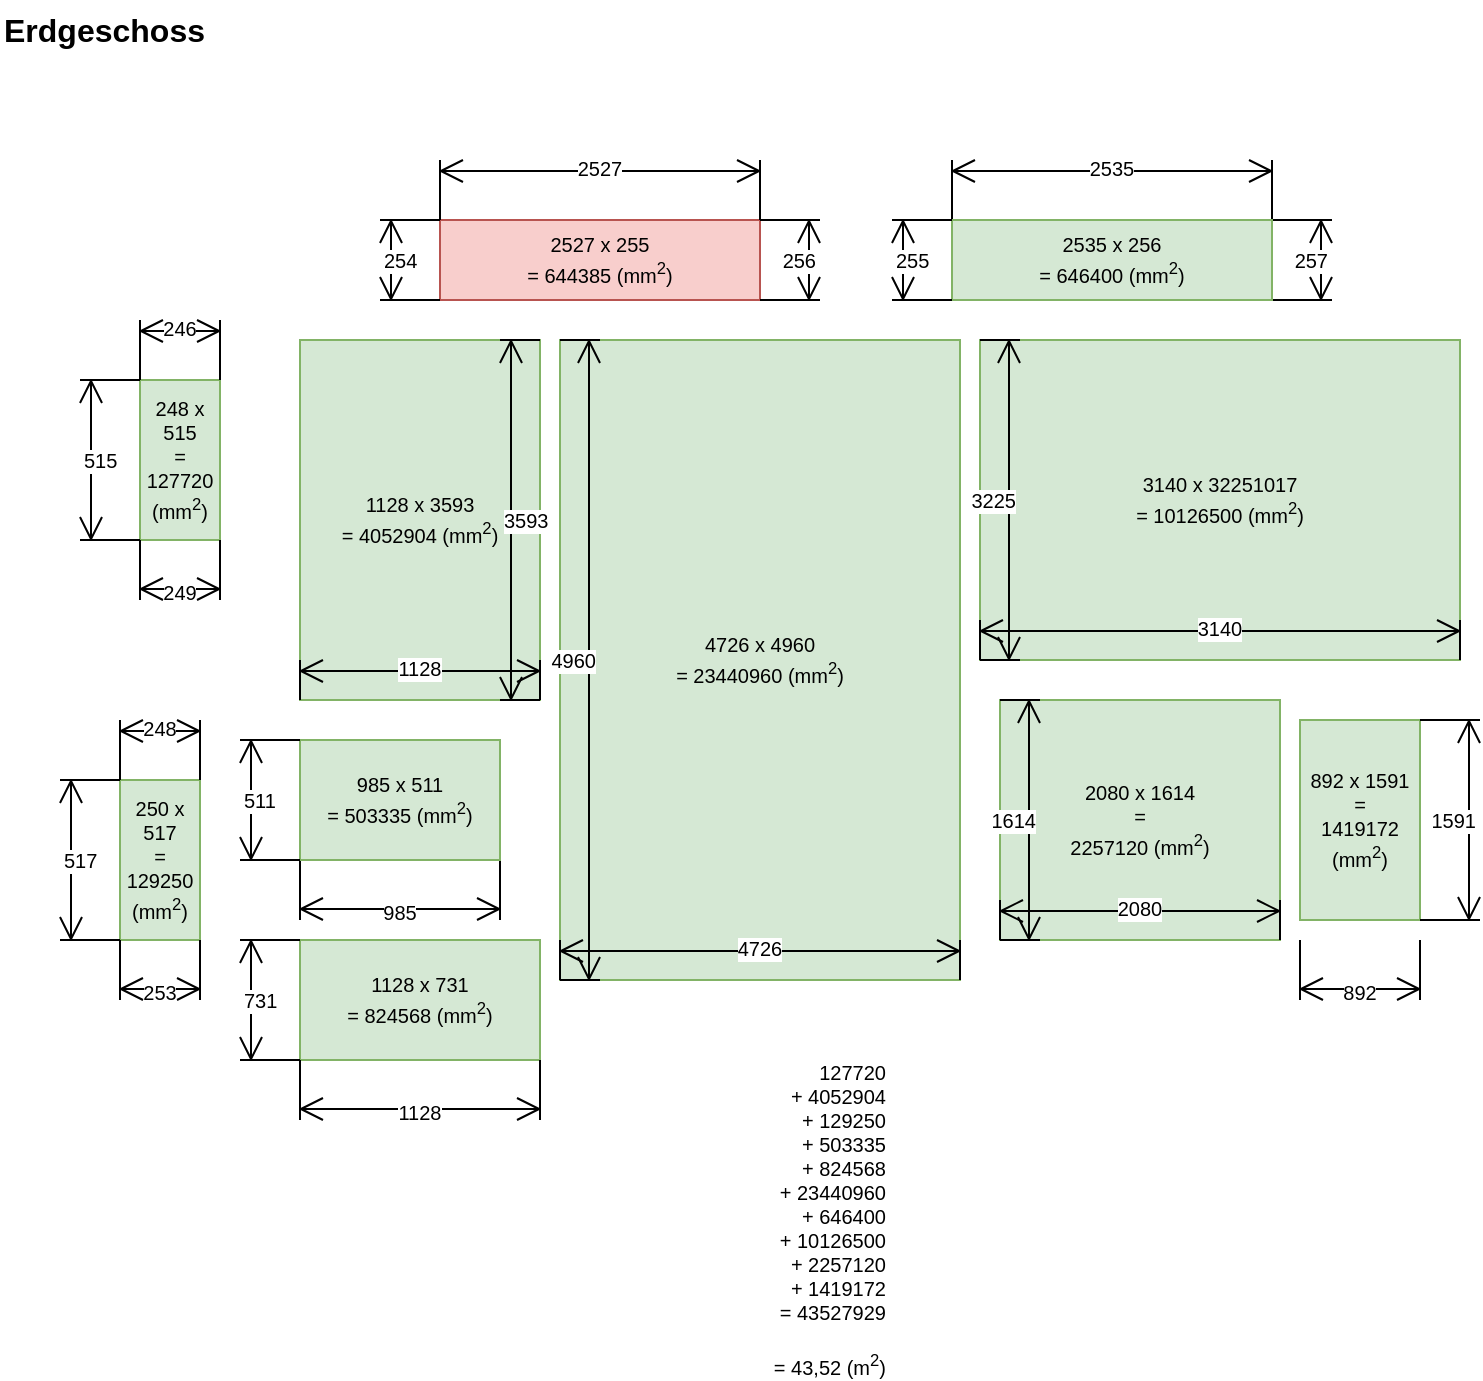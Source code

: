 <mxfile version="20.0.4" type="github" pages="2">
  <diagram id="GN6P7tGJ_L0M5nmcAcI-" name="Erdgeschoss">
    <mxGraphModel dx="1185" dy="635" grid="1" gridSize="10" guides="1" tooltips="1" connect="1" arrows="1" fold="1" page="1" pageScale="1" pageWidth="827" pageHeight="1169" math="0" shadow="0">
      <root>
        <mxCell id="0" />
        <mxCell id="1" parent="0" />
        <mxCell id="nakAse_tgmJTzeun_6DE-19" value="1128 x 3593&lt;br&gt;= 4052904  (mm&lt;sup&gt;2&lt;/sup&gt;)" style="rounded=0;whiteSpace=wrap;html=1;fillColor=#d5e8d4;strokeColor=#82b366;fontSize=10;" vertex="1" parent="1">
          <mxGeometry x="190" y="210" width="120" height="180" as="geometry" />
        </mxCell>
        <mxCell id="nakAse_tgmJTzeun_6DE-1" value="985" style="shape=dimension;whiteSpace=wrap;html=1;align=center;points=[];verticalAlign=bottom;spacingBottom=-5;labelBackgroundColor=#ffffff;fontSize=10;" vertex="1" parent="1">
          <mxGeometry x="190" y="470" width="100" height="30" as="geometry" />
        </mxCell>
        <mxCell id="nakAse_tgmJTzeun_6DE-2" value="3140 x 32251017&lt;br&gt;= 10126500  (mm&lt;sup&gt;2&lt;/sup&gt;)" style="rounded=0;whiteSpace=wrap;html=1;fillColor=#d5e8d4;strokeColor=#82b366;fontSize=10;" vertex="1" parent="1">
          <mxGeometry x="530" y="210" width="240" height="160" as="geometry" />
        </mxCell>
        <mxCell id="nakAse_tgmJTzeun_6DE-3" value="3593" style="shape=dimension;direction=south;whiteSpace=wrap;html=1;align=left;points=[];verticalAlign=middle;labelBackgroundColor=#ffffff;fontSize=10;" vertex="1" parent="1">
          <mxGeometry x="290" y="210" width="20" height="180" as="geometry" />
        </mxCell>
        <mxCell id="nakAse_tgmJTzeun_6DE-4" value="2080 x 1614&lt;br&gt;=&lt;br&gt;2257120 (mm&lt;sup&gt;2&lt;/sup&gt;)" style="rounded=0;whiteSpace=wrap;html=1;fillColor=#d5e8d4;strokeColor=#82b366;fontSize=10;" vertex="1" parent="1">
          <mxGeometry x="540" y="390" width="140" height="120" as="geometry" />
        </mxCell>
        <mxCell id="nakAse_tgmJTzeun_6DE-6" value="257" style="shape=dimension;direction=north;whiteSpace=wrap;html=1;align=right;points=[];verticalAlign=middle;labelBackgroundColor=#ffffff;fontSize=10;" vertex="1" parent="1">
          <mxGeometry x="676" y="150" width="30" height="40" as="geometry" />
        </mxCell>
        <mxCell id="nakAse_tgmJTzeun_6DE-9" value="2535" style="shape=dimension;direction=west;whiteSpace=wrap;html=1;align=center;points=[];verticalAlign=top;spacingTop=-8;labelBackgroundColor=#ffffff;fontSize=10;" vertex="1" parent="1">
          <mxGeometry x="516" y="120" width="160" height="30" as="geometry" />
        </mxCell>
        <mxCell id="nakAse_tgmJTzeun_6DE-12" value="3225" style="shape=dimension;direction=north;whiteSpace=wrap;html=1;align=right;points=[];verticalAlign=middle;labelBackgroundColor=#ffffff;fontSize=10;" vertex="1" parent="1">
          <mxGeometry x="530" y="210" width="20" height="160" as="geometry" />
        </mxCell>
        <mxCell id="nakAse_tgmJTzeun_6DE-14" value="Erdgeschoss" style="text;html=1;strokeColor=none;fillColor=none;align=left;verticalAlign=middle;whiteSpace=wrap;rounded=0;fontStyle=1;fontSize=16;" vertex="1" parent="1">
          <mxGeometry x="40" y="40" width="160" height="30" as="geometry" />
        </mxCell>
        <mxCell id="nakAse_tgmJTzeun_6DE-15" value="2535 x 256&lt;br&gt;= 646400 (mm&lt;sup&gt;2&lt;/sup&gt;)" style="rounded=0;whiteSpace=wrap;html=1;fillColor=#d5e8d4;strokeColor=#82b366;fontSize=10;" vertex="1" parent="1">
          <mxGeometry x="516" y="150" width="160" height="40" as="geometry" />
        </mxCell>
        <mxCell id="nakAse_tgmJTzeun_6DE-16" value="4726 x 4960&lt;br&gt;= 23440960  (mm&lt;sup&gt;2&lt;/sup&gt;)" style="rounded=0;whiteSpace=wrap;html=1;fillColor=#d5e8d4;strokeColor=#82b366;fontSize=10;" vertex="1" parent="1">
          <mxGeometry x="320" y="210" width="200" height="320" as="geometry" />
        </mxCell>
        <mxCell id="nakAse_tgmJTzeun_6DE-17" value="1128 x 731&lt;br&gt;= 824568 (mm&lt;sup&gt;2&lt;/sup&gt;)" style="rounded=0;whiteSpace=wrap;html=1;fillColor=#d5e8d4;strokeColor=#82b366;fontSize=10;" vertex="1" parent="1">
          <mxGeometry x="190" y="510" width="120" height="60" as="geometry" />
        </mxCell>
        <mxCell id="nakAse_tgmJTzeun_6DE-18" value="985 x 511&lt;br&gt;= 503335  (mm&lt;sup&gt;2&lt;/sup&gt;)" style="rounded=0;whiteSpace=wrap;html=1;fillColor=#d5e8d4;strokeColor=#82b366;fontSize=10;" vertex="1" parent="1">
          <mxGeometry x="190" y="410" width="100" height="60" as="geometry" />
        </mxCell>
        <mxCell id="nakAse_tgmJTzeun_6DE-20" value="248 x 515&lt;br&gt;= 127720&lt;br&gt;(mm&lt;sup&gt;2&lt;/sup&gt;)" style="rounded=0;whiteSpace=wrap;html=1;fillColor=#d5e8d4;strokeColor=#82b366;fontSize=10;" vertex="1" parent="1">
          <mxGeometry x="110" y="230" width="40" height="80" as="geometry" />
        </mxCell>
        <mxCell id="nakAse_tgmJTzeun_6DE-21" value="250 x 517&lt;br&gt;= 129250  (mm&lt;sup&gt;2&lt;/sup&gt;)" style="rounded=0;whiteSpace=wrap;html=1;fillColor=#d5e8d4;strokeColor=#82b366;fontSize=10;" vertex="1" parent="1">
          <mxGeometry x="100" y="430" width="40" height="80" as="geometry" />
        </mxCell>
        <mxCell id="nakAse_tgmJTzeun_6DE-22" value="2527 x 255&lt;br&gt;= 644385 (mm&lt;sup&gt;2&lt;/sup&gt;)" style="rounded=0;whiteSpace=wrap;html=1;fillColor=#f8cecc;strokeColor=#b85450;fontSize=10;" vertex="1" parent="1">
          <mxGeometry x="260" y="150" width="160" height="40" as="geometry" />
        </mxCell>
        <mxCell id="nakAse_tgmJTzeun_6DE-23" value="892 x 1591&lt;br&gt;=&lt;br&gt;1419172 (mm&lt;sup&gt;2&lt;/sup&gt;)" style="rounded=0;whiteSpace=wrap;html=1;fillColor=#d5e8d4;strokeColor=#82b366;fontSize=10;" vertex="1" parent="1">
          <mxGeometry x="690" y="400" width="60" height="100" as="geometry" />
        </mxCell>
        <mxCell id="nakAse_tgmJTzeun_6DE-25" value="255" style="shape=dimension;direction=south;whiteSpace=wrap;html=1;align=left;points=[];verticalAlign=middle;labelBackgroundColor=#ffffff;fontSize=10;" vertex="1" parent="1">
          <mxGeometry x="486" y="150" width="30" height="40" as="geometry" />
        </mxCell>
        <mxCell id="nakAse_tgmJTzeun_6DE-26" value="256" style="shape=dimension;direction=north;whiteSpace=wrap;html=1;align=right;points=[];verticalAlign=middle;labelBackgroundColor=#ffffff;fontSize=10;" vertex="1" parent="1">
          <mxGeometry x="420" y="150" width="30" height="40" as="geometry" />
        </mxCell>
        <mxCell id="nakAse_tgmJTzeun_6DE-27" value="254" style="shape=dimension;direction=south;whiteSpace=wrap;html=1;align=left;points=[];verticalAlign=middle;labelBackgroundColor=#ffffff;fontSize=10;" vertex="1" parent="1">
          <mxGeometry x="230" y="150" width="30" height="40" as="geometry" />
        </mxCell>
        <mxCell id="nakAse_tgmJTzeun_6DE-28" value="2527" style="shape=dimension;direction=west;whiteSpace=wrap;html=1;align=center;points=[];verticalAlign=top;spacingTop=-8;labelBackgroundColor=#ffffff;fontSize=10;" vertex="1" parent="1">
          <mxGeometry x="260" y="120" width="160" height="30" as="geometry" />
        </mxCell>
        <mxCell id="nakAse_tgmJTzeun_6DE-29" value="3140" style="shape=dimension;direction=west;whiteSpace=wrap;html=1;align=center;points=[];verticalAlign=top;spacingTop=-8;labelBackgroundColor=#ffffff;fontSize=10;" vertex="1" parent="1">
          <mxGeometry x="530" y="350" width="240" height="20" as="geometry" />
        </mxCell>
        <mxCell id="nakAse_tgmJTzeun_6DE-31" value="1128" style="shape=dimension;direction=west;whiteSpace=wrap;html=1;align=center;points=[];verticalAlign=top;spacingTop=-8;labelBackgroundColor=#ffffff;fontSize=10;" vertex="1" parent="1">
          <mxGeometry x="190" y="370" width="120" height="20" as="geometry" />
        </mxCell>
        <mxCell id="nakAse_tgmJTzeun_6DE-32" value="731" style="shape=dimension;direction=south;whiteSpace=wrap;html=1;align=left;points=[];verticalAlign=middle;labelBackgroundColor=#ffffff;fontSize=10;" vertex="1" parent="1">
          <mxGeometry x="160" y="510" width="30" height="60" as="geometry" />
        </mxCell>
        <mxCell id="nakAse_tgmJTzeun_6DE-33" value="511" style="shape=dimension;direction=south;whiteSpace=wrap;html=1;align=left;points=[];verticalAlign=middle;labelBackgroundColor=#ffffff;fontSize=10;" vertex="1" parent="1">
          <mxGeometry x="160" y="410" width="30" height="60" as="geometry" />
        </mxCell>
        <mxCell id="nakAse_tgmJTzeun_6DE-35" value="4960" style="shape=dimension;direction=north;whiteSpace=wrap;html=1;align=right;points=[];verticalAlign=middle;labelBackgroundColor=#ffffff;fontSize=10;" vertex="1" parent="1">
          <mxGeometry x="320" y="210" width="20" height="320" as="geometry" />
        </mxCell>
        <mxCell id="nakAse_tgmJTzeun_6DE-36" value="515" style="shape=dimension;direction=south;whiteSpace=wrap;html=1;align=left;points=[];verticalAlign=middle;labelBackgroundColor=#ffffff;fontSize=10;" vertex="1" parent="1">
          <mxGeometry x="80" y="230" width="30" height="80" as="geometry" />
        </mxCell>
        <mxCell id="nakAse_tgmJTzeun_6DE-37" value="517" style="shape=dimension;direction=south;whiteSpace=wrap;html=1;align=left;points=[];verticalAlign=middle;labelBackgroundColor=#ffffff;fontSize=10;" vertex="1" parent="1">
          <mxGeometry x="70" y="430" width="30" height="80" as="geometry" />
        </mxCell>
        <mxCell id="nakAse_tgmJTzeun_6DE-38" value="246" style="shape=dimension;direction=west;whiteSpace=wrap;html=1;align=center;points=[];verticalAlign=top;spacingTop=-8;labelBackgroundColor=#ffffff;fontSize=10;" vertex="1" parent="1">
          <mxGeometry x="110" y="200" width="40" height="30" as="geometry" />
        </mxCell>
        <mxCell id="nakAse_tgmJTzeun_6DE-39" value="249" style="shape=dimension;whiteSpace=wrap;html=1;align=center;points=[];verticalAlign=bottom;spacingBottom=-5;labelBackgroundColor=#ffffff;fontSize=10;" vertex="1" parent="1">
          <mxGeometry x="110" y="310" width="40" height="30" as="geometry" />
        </mxCell>
        <mxCell id="nakAse_tgmJTzeun_6DE-40" value="248" style="shape=dimension;direction=west;whiteSpace=wrap;html=1;align=center;points=[];verticalAlign=top;spacingTop=-8;labelBackgroundColor=#ffffff;fontSize=10;" vertex="1" parent="1">
          <mxGeometry x="100" y="400" width="40" height="30" as="geometry" />
        </mxCell>
        <mxCell id="nakAse_tgmJTzeun_6DE-42" value="253" style="shape=dimension;whiteSpace=wrap;html=1;align=center;points=[];verticalAlign=bottom;spacingBottom=-5;labelBackgroundColor=#ffffff;fontSize=10;" vertex="1" parent="1">
          <mxGeometry x="100" y="510" width="40" height="30" as="geometry" />
        </mxCell>
        <mxCell id="nakAse_tgmJTzeun_6DE-44" value="892" style="shape=dimension;whiteSpace=wrap;html=1;align=center;points=[];verticalAlign=bottom;spacingBottom=-5;labelBackgroundColor=#ffffff;fontSize=10;" vertex="1" parent="1">
          <mxGeometry x="690" y="510" width="60" height="30" as="geometry" />
        </mxCell>
        <mxCell id="nakAse_tgmJTzeun_6DE-46" value="1591" style="shape=dimension;direction=north;whiteSpace=wrap;html=1;align=right;points=[];verticalAlign=middle;labelBackgroundColor=#ffffff;fontSize=10;" vertex="1" parent="1">
          <mxGeometry x="750" y="400" width="30" height="100" as="geometry" />
        </mxCell>
        <mxCell id="nakAse_tgmJTzeun_6DE-48" value="&lt;div&gt;127720&lt;/div&gt;&lt;div&gt;+ 4052904&lt;br&gt;+ 129250&lt;br&gt;+ 503335&lt;br&gt;+ 824568&lt;br&gt;+ 23440960&lt;br&gt;+ 646400&lt;br&gt;+ 10126500&lt;br&gt;+ 2257120&lt;br&gt;+ 1419172&lt;/div&gt;&lt;div&gt;= 43527929&lt;br&gt;&lt;/div&gt;&lt;br&gt;= 43,52 (m&lt;sup&gt;2&lt;/sup&gt;)" style="text;html=1;strokeColor=none;fillColor=none;align=right;verticalAlign=middle;whiteSpace=wrap;rounded=0;fontSize=10;fontColor=none;" vertex="1" parent="1">
          <mxGeometry x="385" y="590" width="100" height="120" as="geometry" />
        </mxCell>
        <mxCell id="93Z_Vi_R_FymRmdtfYBb-1" value="1128" style="shape=dimension;whiteSpace=wrap;html=1;align=center;points=[];verticalAlign=bottom;spacingBottom=-5;labelBackgroundColor=#ffffff;fontSize=10;" vertex="1" parent="1">
          <mxGeometry x="190" y="570" width="120" height="30" as="geometry" />
        </mxCell>
        <mxCell id="93Z_Vi_R_FymRmdtfYBb-2" value="4726" style="shape=dimension;direction=west;whiteSpace=wrap;html=1;align=center;points=[];verticalAlign=top;spacingTop=-8;labelBackgroundColor=#ffffff;fontSize=10;" vertex="1" parent="1">
          <mxGeometry x="320" y="510" width="200" height="20" as="geometry" />
        </mxCell>
        <mxCell id="93Z_Vi_R_FymRmdtfYBb-3" value="1614" style="shape=dimension;direction=north;whiteSpace=wrap;html=1;align=right;points=[];verticalAlign=middle;labelBackgroundColor=#ffffff;fontSize=10;" vertex="1" parent="1">
          <mxGeometry x="540" y="390" width="20" height="120" as="geometry" />
        </mxCell>
        <mxCell id="93Z_Vi_R_FymRmdtfYBb-4" value="2080" style="shape=dimension;direction=west;whiteSpace=wrap;html=1;align=center;points=[];verticalAlign=top;spacingTop=-8;labelBackgroundColor=#ffffff;fontSize=10;" vertex="1" parent="1">
          <mxGeometry x="540" y="490" width="140" height="20" as="geometry" />
        </mxCell>
      </root>
    </mxGraphModel>
  </diagram>
  <diagram id="7Uqua8-ZGNzeevewHW8E" name="Obergeschoss">
    <mxGraphModel dx="1422" dy="762" grid="1" gridSize="10" guides="1" tooltips="1" connect="1" arrows="1" fold="1" page="1" pageScale="1" pageWidth="827" pageHeight="1169" math="0" shadow="0">
      <root>
        <mxCell id="0" />
        <mxCell id="1" parent="0" />
        <mxCell id="mR10VCvhLU0pNRm5Iihg-1" value="Obergeschoss" style="text;html=1;strokeColor=none;fillColor=none;align=left;verticalAlign=middle;whiteSpace=wrap;rounded=0;fontStyle=1;fontSize=16;" vertex="1" parent="1">
          <mxGeometry x="40" y="40" width="160" height="30" as="geometry" />
        </mxCell>
        <mxCell id="QEtKRYTqvnwMKwyG-rI7-1" value="265" style="shape=dimension;whiteSpace=wrap;html=1;align=center;points=[];verticalAlign=bottom;spacingBottom=-5;labelBackgroundColor=#ffffff;fontSize=10;" vertex="1" parent="1">
          <mxGeometry x="579.5" y="1040" width="40" height="30" as="geometry" />
        </mxCell>
        <mxCell id="QEtKRYTqvnwMKwyG-rI7-2" value="0%" style="rounded=0;whiteSpace=wrap;html=1;fillColor=#f8cecc;strokeColor=#b85450;fontSize=10;" vertex="1" parent="1">
          <mxGeometry x="120" y="840" width="80" height="240" as="geometry" />
        </mxCell>
        <mxCell id="QEtKRYTqvnwMKwyG-rI7-3" value="3987" style="shape=dimension;direction=south;whiteSpace=wrap;html=1;align=left;points=[];verticalAlign=middle;labelBackgroundColor=#ffffff;fontSize=10;" vertex="1" parent="1">
          <mxGeometry x="90" y="840" width="30" height="240" as="geometry" />
        </mxCell>
        <mxCell id="QEtKRYTqvnwMKwyG-rI7-4" value="265 x 2527 = 669655 (mm&lt;sup&gt;2&lt;/sup&gt;)" style="rounded=0;whiteSpace=wrap;html=1;fillColor=#d5e8d4;strokeColor=#82b366;fontSize=10;" vertex="1" parent="1">
          <mxGeometry x="579.5" y="880" width="40" height="160" as="geometry" />
        </mxCell>
        <mxCell id="QEtKRYTqvnwMKwyG-rI7-5" value="2527" style="shape=dimension;direction=north;whiteSpace=wrap;html=1;align=right;points=[];verticalAlign=middle;labelBackgroundColor=#ffffff;fontSize=10;" vertex="1" parent="1">
          <mxGeometry x="619.5" y="880" width="30" height="160" as="geometry" />
        </mxCell>
        <mxCell id="QEtKRYTqvnwMKwyG-rI7-6" value="1734 X 3987 = 6913458 (mm&lt;sup&gt;2&lt;/sup&gt;) &lt;br&gt;&lt;br&gt;&lt;div&gt;davon 50% ergibt&lt;/div&gt;&lt;div&gt;&lt;br&gt;&lt;/div&gt;&lt;div&gt;3456729 (mm&lt;sup&gt;2&lt;/sup&gt;)&lt;/div&gt;" style="rounded=0;whiteSpace=wrap;html=1;fillColor=#ffe6cc;strokeColor=#d79b00;fontSize=10;" vertex="1" parent="1">
          <mxGeometry x="200" y="840" width="160" height="240" as="geometry" />
        </mxCell>
        <mxCell id="QEtKRYTqvnwMKwyG-rI7-7" value="2807 x 3987 = 11191509 (mm&lt;sup&gt;2&lt;/sup&gt;)" style="rounded=0;whiteSpace=wrap;html=1;fillColor=#d5e8d4;strokeColor=#82b366;fontSize=10;" vertex="1" parent="1">
          <mxGeometry x="360" y="840" width="200" height="240" as="geometry" />
        </mxCell>
        <mxCell id="QEtKRYTqvnwMKwyG-rI7-10" value="2807" style="shape=dimension;whiteSpace=wrap;html=1;align=center;points=[];verticalAlign=bottom;spacingBottom=-5;labelBackgroundColor=#ffffff;fontSize=10;" vertex="1" parent="1">
          <mxGeometry x="360" y="1080" width="200" height="30" as="geometry" />
        </mxCell>
        <mxCell id="QEtKRYTqvnwMKwyG-rI7-12" value="1734" style="shape=dimension;whiteSpace=wrap;html=1;align=center;points=[];verticalAlign=bottom;spacingBottom=-5;labelBackgroundColor=#ffffff;fontSize=10;" vertex="1" parent="1">
          <mxGeometry x="200" y="1080" width="160" height="30" as="geometry" />
        </mxCell>
        <mxCell id="QEtKRYTqvnwMKwyG-rI7-13" value="3456729&lt;br&gt;&lt;div&gt;+ 11191509&lt;br&gt;+ 669655&lt;br&gt;=&amp;nbsp; 15317893 (mm&lt;sup&gt;2&lt;/sup&gt;)&lt;br&gt;&lt;/div&gt;&lt;br&gt;&lt;br&gt;= 15,317893 (m&lt;sup&gt;2&lt;/sup&gt;)" style="text;html=1;strokeColor=none;fillColor=none;align=right;verticalAlign=middle;whiteSpace=wrap;rounded=0;fontSize=10;fontColor=none;" vertex="1" parent="1">
          <mxGeometry x="690" y="820" width="100" height="40" as="geometry" />
        </mxCell>
        <mxCell id="QEtKRYTqvnwMKwyG-rI7-14" value="261" style="shape=dimension;whiteSpace=wrap;html=1;align=center;points=[];verticalAlign=bottom;spacingBottom=-5;labelBackgroundColor=#ffffff;fontSize=10;" vertex="1" parent="1">
          <mxGeometry x="630" y="340" width="40" height="30" as="geometry" />
        </mxCell>
        <mxCell id="QEtKRYTqvnwMKwyG-rI7-15" value="0%" style="rounded=0;whiteSpace=wrap;html=1;fillColor=#f8cecc;strokeColor=#b85450;fontSize=10;" vertex="1" parent="1">
          <mxGeometry x="120" y="120" width="80" height="280" as="geometry" />
        </mxCell>
        <mxCell id="QEtKRYTqvnwMKwyG-rI7-16" value="3987" style="shape=dimension;direction=south;whiteSpace=wrap;html=1;align=left;points=[];verticalAlign=middle;labelBackgroundColor=#ffffff;fontSize=10;" vertex="1" parent="1">
          <mxGeometry x="90" y="120" width="30" height="280" as="geometry" />
        </mxCell>
        <mxCell id="QEtKRYTqvnwMKwyG-rI7-17" value="261 x 2534 = ? (mm&lt;sup&gt;2&lt;/sup&gt;)" style="rounded=0;whiteSpace=wrap;html=1;fillColor=#d5e8d4;strokeColor=#82b366;fontSize=10;" vertex="1" parent="1">
          <mxGeometry x="630" y="180" width="40" height="160" as="geometry" />
        </mxCell>
        <mxCell id="QEtKRYTqvnwMKwyG-rI7-18" value="2534" style="shape=dimension;direction=north;whiteSpace=wrap;html=1;align=right;points=[];verticalAlign=middle;labelBackgroundColor=#ffffff;fontSize=10;" vertex="1" parent="1">
          <mxGeometry x="670" y="180" width="30" height="160" as="geometry" />
        </mxCell>
        <mxCell id="QEtKRYTqvnwMKwyG-rI7-19" value="1734 X 3987 = 6913458 (mm&lt;sup&gt;2&lt;/sup&gt;) &lt;br&gt;&lt;br&gt;&lt;div&gt;davon 50% ergibt&lt;/div&gt;&lt;div&gt;&lt;br&gt;&lt;/div&gt;&lt;div&gt;3456729 (mm&lt;sup&gt;2&lt;/sup&gt;)&lt;/div&gt;" style="rounded=0;whiteSpace=wrap;html=1;fillColor=#ffe6cc;strokeColor=#d79b00;fontSize=10;" vertex="1" parent="1">
          <mxGeometry x="200" y="120" width="160" height="280" as="geometry" />
        </mxCell>
        <mxCell id="QEtKRYTqvnwMKwyG-rI7-20" value="2807 x 3987 = 11191509 (mm&lt;sup&gt;2&lt;/sup&gt;)" style="rounded=0;whiteSpace=wrap;html=1;fillColor=#d5e8d4;strokeColor=#82b366;fontSize=10;" vertex="1" parent="1">
          <mxGeometry x="360" y="120" width="200" height="280" as="geometry" />
        </mxCell>
        <mxCell id="QEtKRYTqvnwMKwyG-rI7-25" value="1734" style="shape=dimension;whiteSpace=wrap;html=1;align=center;points=[];verticalAlign=bottom;spacingBottom=-5;labelBackgroundColor=#ffffff;fontSize=10;" vertex="1" parent="1">
          <mxGeometry x="200" y="400" width="160" height="30" as="geometry" />
        </mxCell>
        <mxCell id="Afc7aII70mUGMCps7ihf-1" value="1725" style="shape=dimension;direction=south;whiteSpace=wrap;html=1;align=left;points=[];verticalAlign=middle;labelBackgroundColor=#ffffff;fontSize=10;" vertex="1" parent="1">
          <mxGeometry x="120" y="580" width="30" height="160" as="geometry" />
        </mxCell>
        <mxCell id="Afc7aII70mUGMCps7ihf-2" value="1725 x 1080&lt;br&gt;= 1863000 (mm&lt;sup&gt;2&lt;/sup&gt;)" style="rounded=0;whiteSpace=wrap;html=1;fillColor=#d5e8d4;strokeColor=#82b366;fontSize=10;" vertex="1" parent="1">
          <mxGeometry x="150" y="580" width="80" height="160" as="geometry" />
        </mxCell>
        <mxCell id="Afc7aII70mUGMCps7ihf-3" value="1080" style="shape=dimension;whiteSpace=wrap;html=1;align=center;points=[];verticalAlign=bottom;spacingBottom=-5;labelBackgroundColor=#ffffff;fontSize=10;" vertex="1" parent="1">
          <mxGeometry x="150" y="740" width="80" height="30" as="geometry" />
        </mxCell>
        <mxCell id="lJlIjVoFZt-crFqo6wyp-1" value="1361" style="shape=dimension;whiteSpace=wrap;html=1;align=center;points=[];verticalAlign=bottom;spacingBottom=-5;labelBackgroundColor=#ffffff;fontSize=10;" vertex="1" parent="1">
          <mxGeometry x="350" y="740" width="199" height="30" as="geometry" />
        </mxCell>
        <mxCell id="lJlIjVoFZt-crFqo6wyp-2" value="1361 x 1017 = 1384137  (mm&lt;sup&gt;2&lt;/sup&gt;)" style="rounded=0;whiteSpace=wrap;html=1;fillColor=#d5e8d4;strokeColor=#82b366;fontSize=10;" vertex="1" parent="1">
          <mxGeometry x="350" y="620" width="199" height="120" as="geometry" />
        </mxCell>
        <mxCell id="lJlIjVoFZt-crFqo6wyp-3" value="1184" style="shape=dimension;direction=south;whiteSpace=wrap;html=1;align=left;points=[];verticalAlign=middle;labelBackgroundColor=#ffffff;fontSize=10;" vertex="1" parent="1">
          <mxGeometry x="320" y="580" width="30" height="160" as="geometry" />
        </mxCell>
        <mxCell id="lJlIjVoFZt-crFqo6wyp-4" value="1183 x 171 = 202293 (mm&lt;sup&gt;2&lt;/sup&gt;)" style="rounded=0;whiteSpace=wrap;html=1;fillColor=#d5e8d4;strokeColor=#82b366;fontSize=10;" vertex="1" parent="1">
          <mxGeometry x="350" y="580" width="159" height="40" as="geometry" />
        </mxCell>
        <mxCell id="lJlIjVoFZt-crFqo6wyp-5" value="" style="rounded=0;whiteSpace=wrap;html=1;fillColor=#f8cecc;strokeColor=#b85450;fontSize=10;" vertex="1" parent="1">
          <mxGeometry x="549" y="660" width="40" height="80" as="geometry" />
        </mxCell>
        <mxCell id="lJlIjVoFZt-crFqo6wyp-6" value="171" style="shape=dimension;direction=north;whiteSpace=wrap;html=1;align=right;points=[];verticalAlign=middle;labelBackgroundColor=#ffffff;fontSize=10;" vertex="1" parent="1">
          <mxGeometry x="589" y="580" width="31" height="40" as="geometry" />
        </mxCell>
        <mxCell id="lJlIjVoFZt-crFqo6wyp-7" value="256" style="shape=dimension;direction=north;whiteSpace=wrap;html=1;align=right;points=[];verticalAlign=middle;labelBackgroundColor=#ffffff;fontSize=10;" vertex="1" parent="1">
          <mxGeometry x="589" y="620" width="31" height="40" as="geometry" />
        </mxCell>
        <mxCell id="lJlIjVoFZt-crFqo6wyp-8" value="760" style="shape=dimension;direction=north;whiteSpace=wrap;html=1;align=right;points=[];verticalAlign=middle;labelBackgroundColor=#ffffff;fontSize=10;" vertex="1" parent="1">
          <mxGeometry x="589" y="660" width="31" height="80" as="geometry" />
        </mxCell>
        <mxCell id="lJlIjVoFZt-crFqo6wyp-9" value="1183" style="shape=dimension;direction=west;whiteSpace=wrap;html=1;align=center;points=[];verticalAlign=top;spacingTop=-8;labelBackgroundColor=#ffffff;fontSize=10;" vertex="1" parent="1">
          <mxGeometry x="350" y="550" width="159" height="30" as="geometry" />
        </mxCell>
        <mxCell id="lJlIjVoFZt-crFqo6wyp-10" value="177" style="shape=dimension;direction=west;whiteSpace=wrap;html=1;align=center;points=[];verticalAlign=top;spacingTop=-8;labelBackgroundColor=#ffffff;fontSize=10;" vertex="1" parent="1">
          <mxGeometry x="509" y="550" width="40" height="30" as="geometry" />
        </mxCell>
        <mxCell id="lJlIjVoFZt-crFqo6wyp-11" value="265" style="shape=dimension;direction=west;whiteSpace=wrap;html=1;align=center;points=[];verticalAlign=top;spacingTop=-8;labelBackgroundColor=#ffffff;fontSize=10;" vertex="1" parent="1">
          <mxGeometry x="549" y="550" width="40" height="30" as="geometry" />
        </mxCell>
        <mxCell id="lJlIjVoFZt-crFqo6wyp-12" value="1017" style="shape=dimension;direction=north;whiteSpace=wrap;html=1;align=right;points=[];verticalAlign=middle;labelBackgroundColor=#ffffff;fontSize=10;" vertex="1" parent="1">
          <mxGeometry x="629" y="620" width="31" height="120" as="geometry" />
        </mxCell>
        <mxCell id="lJlIjVoFZt-crFqo6wyp-13" value="?" style="shape=dimension;direction=west;whiteSpace=wrap;html=1;align=center;points=[];verticalAlign=top;spacingTop=-8;labelBackgroundColor=#ffffff;fontSize=10;" vertex="1" parent="1">
          <mxGeometry x="200" y="90" width="360" height="30" as="geometry" />
        </mxCell>
        <mxCell id="lJlIjVoFZt-crFqo6wyp-14" value="4541" style="shape=dimension;direction=west;whiteSpace=wrap;html=1;align=center;points=[];verticalAlign=top;spacingTop=-8;labelBackgroundColor=#ffffff;fontSize=10;" vertex="1" parent="1">
          <mxGeometry x="200" y="810" width="360" height="30" as="geometry" />
        </mxCell>
        <mxCell id="Dl9BXy3yVw5zxaDEWwgR-2" value="556 x 1359&lt;br&gt;=&lt;br&gt;? (mm&lt;sup&gt;2&lt;/sup&gt;)" style="rounded=0;whiteSpace=wrap;html=1;fillColor=#d5e8d4;strokeColor=#82b366;fontSize=10;" vertex="1" parent="1">
          <mxGeometry x="440" y="420" width="120" height="60" as="geometry" />
        </mxCell>
        <mxCell id="Dl9BXy3yVw5zxaDEWwgR-3" value="2527" style="shape=dimension;direction=north;whiteSpace=wrap;html=1;align=right;points=[];verticalAlign=middle;labelBackgroundColor=#ffffff;fontSize=10;" vertex="1" parent="1">
          <mxGeometry x="710" y="380" width="30" height="160" as="geometry" />
        </mxCell>
        <mxCell id="Dl9BXy3yVw5zxaDEWwgR-4" value="556" style="shape=dimension;direction=south;whiteSpace=wrap;html=1;align=left;points=[];verticalAlign=middle;labelBackgroundColor=#ffffff;fontSize=10;" vertex="1" parent="1">
          <mxGeometry x="410" y="420" width="30" height="60" as="geometry" />
        </mxCell>
        <mxCell id="Dl9BXy3yVw5zxaDEWwgR-5" value="1359" style="shape=dimension;whiteSpace=wrap;html=1;align=center;points=[];verticalAlign=bottom;spacingBottom=-5;labelBackgroundColor=#ffffff;fontSize=10;" vertex="1" parent="1">
          <mxGeometry x="440" y="480" width="120" height="30" as="geometry" />
        </mxCell>
        <mxCell id="Dl9BXy3yVw5zxaDEWwgR-6" value="510 x 250 =&lt;br&gt;? (mm&lt;sup&gt;2&lt;/sup&gt;)" style="rounded=0;whiteSpace=wrap;html=1;fillColor=#d5e8d4;strokeColor=#82b366;fontSize=10;" vertex="1" parent="1">
          <mxGeometry x="630" y="80" width="120" height="40" as="geometry" />
        </mxCell>
        <mxCell id="Dl9BXy3yVw5zxaDEWwgR-7" value="250" style="shape=dimension;direction=south;whiteSpace=wrap;html=1;align=left;points=[];verticalAlign=middle;labelBackgroundColor=#ffffff;fontSize=10;" vertex="1" parent="1">
          <mxGeometry x="600" y="80" width="30" height="40" as="geometry" />
        </mxCell>
        <mxCell id="Dl9BXy3yVw5zxaDEWwgR-8" value="510" style="shape=dimension;direction=west;whiteSpace=wrap;html=1;align=center;points=[];verticalAlign=top;spacingTop=-8;labelBackgroundColor=#ffffff;fontSize=10;" vertex="1" parent="1">
          <mxGeometry x="630" y="50" width="119" height="30" as="geometry" />
        </mxCell>
      </root>
    </mxGraphModel>
  </diagram>
</mxfile>
